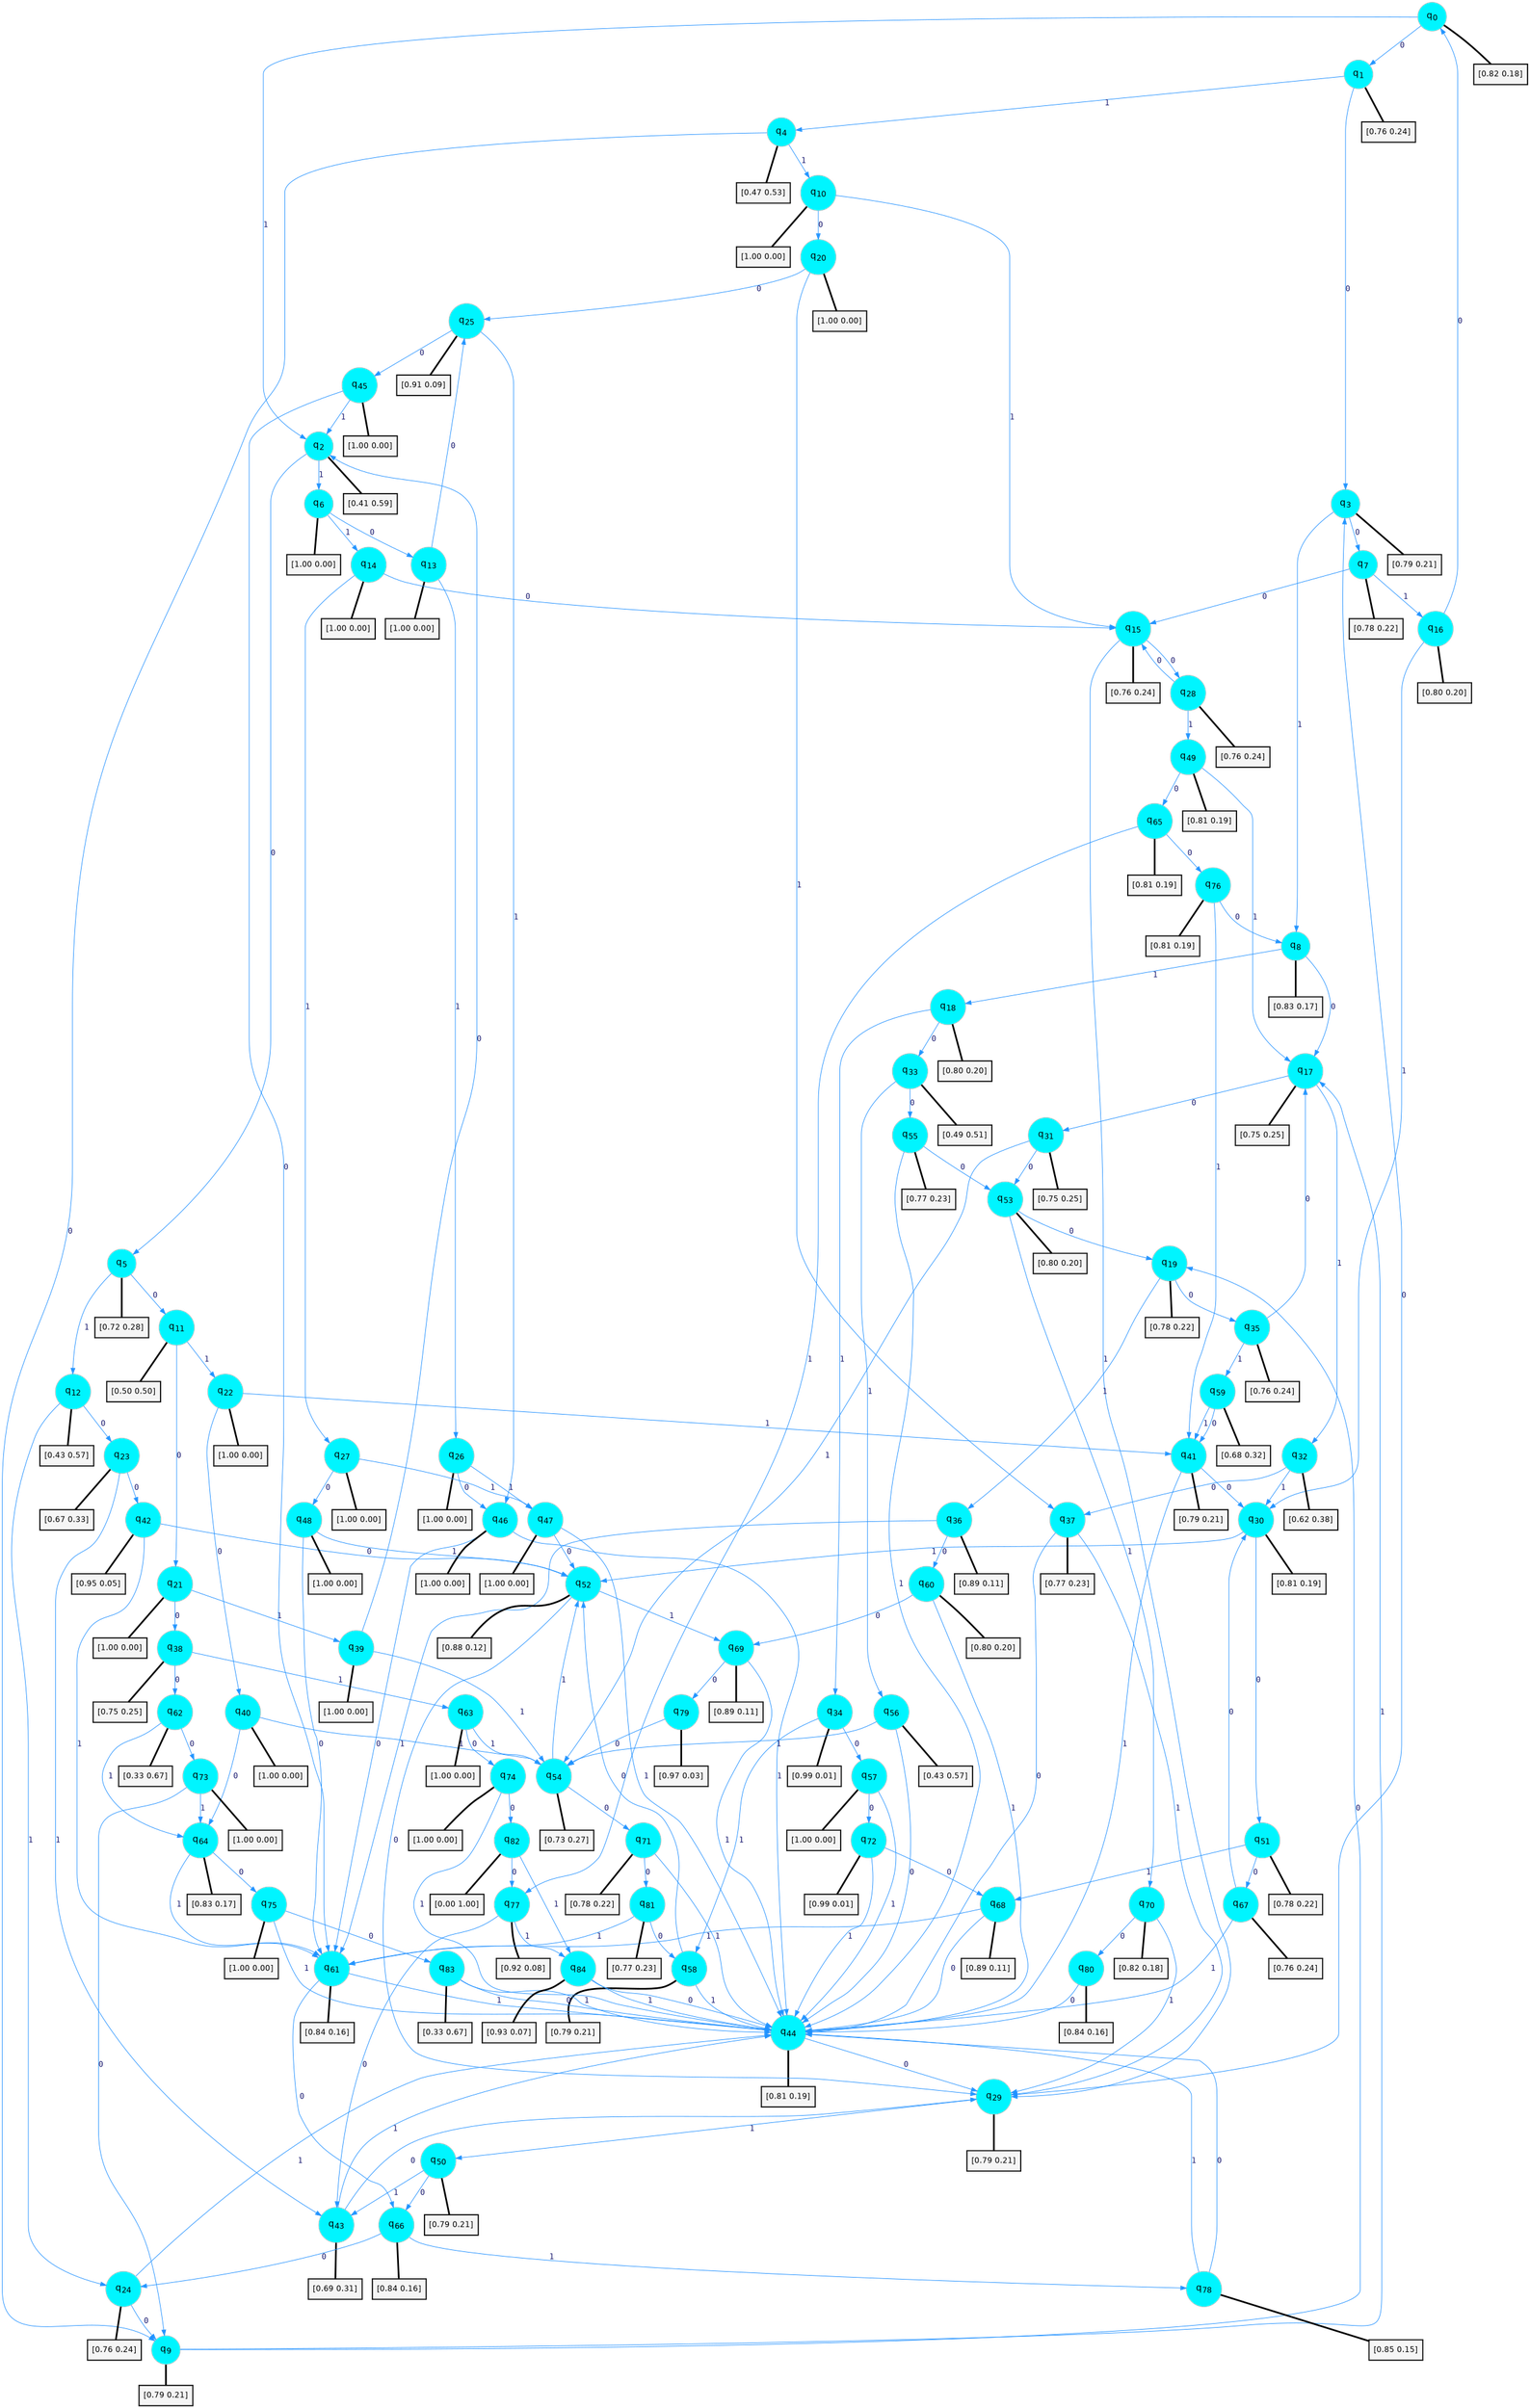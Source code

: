 digraph G {
graph [
bgcolor=transparent, dpi=300, rankdir=TD, size="40,25"];
node [
color=gray, fillcolor=turquoise1, fontcolor=black, fontname=Helvetica, fontsize=16, fontweight=bold, shape=circle, style=filled];
edge [
arrowsize=1, color=dodgerblue1, fontcolor=midnightblue, fontname=courier, fontweight=bold, penwidth=1, style=solid, weight=20];
0[label=<q<SUB>0</SUB>>];
1[label=<q<SUB>1</SUB>>];
2[label=<q<SUB>2</SUB>>];
3[label=<q<SUB>3</SUB>>];
4[label=<q<SUB>4</SUB>>];
5[label=<q<SUB>5</SUB>>];
6[label=<q<SUB>6</SUB>>];
7[label=<q<SUB>7</SUB>>];
8[label=<q<SUB>8</SUB>>];
9[label=<q<SUB>9</SUB>>];
10[label=<q<SUB>10</SUB>>];
11[label=<q<SUB>11</SUB>>];
12[label=<q<SUB>12</SUB>>];
13[label=<q<SUB>13</SUB>>];
14[label=<q<SUB>14</SUB>>];
15[label=<q<SUB>15</SUB>>];
16[label=<q<SUB>16</SUB>>];
17[label=<q<SUB>17</SUB>>];
18[label=<q<SUB>18</SUB>>];
19[label=<q<SUB>19</SUB>>];
20[label=<q<SUB>20</SUB>>];
21[label=<q<SUB>21</SUB>>];
22[label=<q<SUB>22</SUB>>];
23[label=<q<SUB>23</SUB>>];
24[label=<q<SUB>24</SUB>>];
25[label=<q<SUB>25</SUB>>];
26[label=<q<SUB>26</SUB>>];
27[label=<q<SUB>27</SUB>>];
28[label=<q<SUB>28</SUB>>];
29[label=<q<SUB>29</SUB>>];
30[label=<q<SUB>30</SUB>>];
31[label=<q<SUB>31</SUB>>];
32[label=<q<SUB>32</SUB>>];
33[label=<q<SUB>33</SUB>>];
34[label=<q<SUB>34</SUB>>];
35[label=<q<SUB>35</SUB>>];
36[label=<q<SUB>36</SUB>>];
37[label=<q<SUB>37</SUB>>];
38[label=<q<SUB>38</SUB>>];
39[label=<q<SUB>39</SUB>>];
40[label=<q<SUB>40</SUB>>];
41[label=<q<SUB>41</SUB>>];
42[label=<q<SUB>42</SUB>>];
43[label=<q<SUB>43</SUB>>];
44[label=<q<SUB>44</SUB>>];
45[label=<q<SUB>45</SUB>>];
46[label=<q<SUB>46</SUB>>];
47[label=<q<SUB>47</SUB>>];
48[label=<q<SUB>48</SUB>>];
49[label=<q<SUB>49</SUB>>];
50[label=<q<SUB>50</SUB>>];
51[label=<q<SUB>51</SUB>>];
52[label=<q<SUB>52</SUB>>];
53[label=<q<SUB>53</SUB>>];
54[label=<q<SUB>54</SUB>>];
55[label=<q<SUB>55</SUB>>];
56[label=<q<SUB>56</SUB>>];
57[label=<q<SUB>57</SUB>>];
58[label=<q<SUB>58</SUB>>];
59[label=<q<SUB>59</SUB>>];
60[label=<q<SUB>60</SUB>>];
61[label=<q<SUB>61</SUB>>];
62[label=<q<SUB>62</SUB>>];
63[label=<q<SUB>63</SUB>>];
64[label=<q<SUB>64</SUB>>];
65[label=<q<SUB>65</SUB>>];
66[label=<q<SUB>66</SUB>>];
67[label=<q<SUB>67</SUB>>];
68[label=<q<SUB>68</SUB>>];
69[label=<q<SUB>69</SUB>>];
70[label=<q<SUB>70</SUB>>];
71[label=<q<SUB>71</SUB>>];
72[label=<q<SUB>72</SUB>>];
73[label=<q<SUB>73</SUB>>];
74[label=<q<SUB>74</SUB>>];
75[label=<q<SUB>75</SUB>>];
76[label=<q<SUB>76</SUB>>];
77[label=<q<SUB>77</SUB>>];
78[label=<q<SUB>78</SUB>>];
79[label=<q<SUB>79</SUB>>];
80[label=<q<SUB>80</SUB>>];
81[label=<q<SUB>81</SUB>>];
82[label=<q<SUB>82</SUB>>];
83[label=<q<SUB>83</SUB>>];
84[label=<q<SUB>84</SUB>>];
85[label="[0.82 0.18]", shape=box,fontcolor=black, fontname=Helvetica, fontsize=14, penwidth=2, fillcolor=whitesmoke,color=black];
86[label="[0.76 0.24]", shape=box,fontcolor=black, fontname=Helvetica, fontsize=14, penwidth=2, fillcolor=whitesmoke,color=black];
87[label="[0.41 0.59]", shape=box,fontcolor=black, fontname=Helvetica, fontsize=14, penwidth=2, fillcolor=whitesmoke,color=black];
88[label="[0.79 0.21]", shape=box,fontcolor=black, fontname=Helvetica, fontsize=14, penwidth=2, fillcolor=whitesmoke,color=black];
89[label="[0.47 0.53]", shape=box,fontcolor=black, fontname=Helvetica, fontsize=14, penwidth=2, fillcolor=whitesmoke,color=black];
90[label="[0.72 0.28]", shape=box,fontcolor=black, fontname=Helvetica, fontsize=14, penwidth=2, fillcolor=whitesmoke,color=black];
91[label="[1.00 0.00]", shape=box,fontcolor=black, fontname=Helvetica, fontsize=14, penwidth=2, fillcolor=whitesmoke,color=black];
92[label="[0.78 0.22]", shape=box,fontcolor=black, fontname=Helvetica, fontsize=14, penwidth=2, fillcolor=whitesmoke,color=black];
93[label="[0.83 0.17]", shape=box,fontcolor=black, fontname=Helvetica, fontsize=14, penwidth=2, fillcolor=whitesmoke,color=black];
94[label="[0.79 0.21]", shape=box,fontcolor=black, fontname=Helvetica, fontsize=14, penwidth=2, fillcolor=whitesmoke,color=black];
95[label="[1.00 0.00]", shape=box,fontcolor=black, fontname=Helvetica, fontsize=14, penwidth=2, fillcolor=whitesmoke,color=black];
96[label="[0.50 0.50]", shape=box,fontcolor=black, fontname=Helvetica, fontsize=14, penwidth=2, fillcolor=whitesmoke,color=black];
97[label="[0.43 0.57]", shape=box,fontcolor=black, fontname=Helvetica, fontsize=14, penwidth=2, fillcolor=whitesmoke,color=black];
98[label="[1.00 0.00]", shape=box,fontcolor=black, fontname=Helvetica, fontsize=14, penwidth=2, fillcolor=whitesmoke,color=black];
99[label="[1.00 0.00]", shape=box,fontcolor=black, fontname=Helvetica, fontsize=14, penwidth=2, fillcolor=whitesmoke,color=black];
100[label="[0.76 0.24]", shape=box,fontcolor=black, fontname=Helvetica, fontsize=14, penwidth=2, fillcolor=whitesmoke,color=black];
101[label="[0.80 0.20]", shape=box,fontcolor=black, fontname=Helvetica, fontsize=14, penwidth=2, fillcolor=whitesmoke,color=black];
102[label="[0.75 0.25]", shape=box,fontcolor=black, fontname=Helvetica, fontsize=14, penwidth=2, fillcolor=whitesmoke,color=black];
103[label="[0.80 0.20]", shape=box,fontcolor=black, fontname=Helvetica, fontsize=14, penwidth=2, fillcolor=whitesmoke,color=black];
104[label="[0.78 0.22]", shape=box,fontcolor=black, fontname=Helvetica, fontsize=14, penwidth=2, fillcolor=whitesmoke,color=black];
105[label="[1.00 0.00]", shape=box,fontcolor=black, fontname=Helvetica, fontsize=14, penwidth=2, fillcolor=whitesmoke,color=black];
106[label="[1.00 0.00]", shape=box,fontcolor=black, fontname=Helvetica, fontsize=14, penwidth=2, fillcolor=whitesmoke,color=black];
107[label="[1.00 0.00]", shape=box,fontcolor=black, fontname=Helvetica, fontsize=14, penwidth=2, fillcolor=whitesmoke,color=black];
108[label="[0.67 0.33]", shape=box,fontcolor=black, fontname=Helvetica, fontsize=14, penwidth=2, fillcolor=whitesmoke,color=black];
109[label="[0.76 0.24]", shape=box,fontcolor=black, fontname=Helvetica, fontsize=14, penwidth=2, fillcolor=whitesmoke,color=black];
110[label="[0.91 0.09]", shape=box,fontcolor=black, fontname=Helvetica, fontsize=14, penwidth=2, fillcolor=whitesmoke,color=black];
111[label="[1.00 0.00]", shape=box,fontcolor=black, fontname=Helvetica, fontsize=14, penwidth=2, fillcolor=whitesmoke,color=black];
112[label="[1.00 0.00]", shape=box,fontcolor=black, fontname=Helvetica, fontsize=14, penwidth=2, fillcolor=whitesmoke,color=black];
113[label="[0.76 0.24]", shape=box,fontcolor=black, fontname=Helvetica, fontsize=14, penwidth=2, fillcolor=whitesmoke,color=black];
114[label="[0.79 0.21]", shape=box,fontcolor=black, fontname=Helvetica, fontsize=14, penwidth=2, fillcolor=whitesmoke,color=black];
115[label="[0.81 0.19]", shape=box,fontcolor=black, fontname=Helvetica, fontsize=14, penwidth=2, fillcolor=whitesmoke,color=black];
116[label="[0.75 0.25]", shape=box,fontcolor=black, fontname=Helvetica, fontsize=14, penwidth=2, fillcolor=whitesmoke,color=black];
117[label="[0.62 0.38]", shape=box,fontcolor=black, fontname=Helvetica, fontsize=14, penwidth=2, fillcolor=whitesmoke,color=black];
118[label="[0.49 0.51]", shape=box,fontcolor=black, fontname=Helvetica, fontsize=14, penwidth=2, fillcolor=whitesmoke,color=black];
119[label="[0.99 0.01]", shape=box,fontcolor=black, fontname=Helvetica, fontsize=14, penwidth=2, fillcolor=whitesmoke,color=black];
120[label="[0.76 0.24]", shape=box,fontcolor=black, fontname=Helvetica, fontsize=14, penwidth=2, fillcolor=whitesmoke,color=black];
121[label="[0.89 0.11]", shape=box,fontcolor=black, fontname=Helvetica, fontsize=14, penwidth=2, fillcolor=whitesmoke,color=black];
122[label="[0.77 0.23]", shape=box,fontcolor=black, fontname=Helvetica, fontsize=14, penwidth=2, fillcolor=whitesmoke,color=black];
123[label="[0.75 0.25]", shape=box,fontcolor=black, fontname=Helvetica, fontsize=14, penwidth=2, fillcolor=whitesmoke,color=black];
124[label="[1.00 0.00]", shape=box,fontcolor=black, fontname=Helvetica, fontsize=14, penwidth=2, fillcolor=whitesmoke,color=black];
125[label="[1.00 0.00]", shape=box,fontcolor=black, fontname=Helvetica, fontsize=14, penwidth=2, fillcolor=whitesmoke,color=black];
126[label="[0.79 0.21]", shape=box,fontcolor=black, fontname=Helvetica, fontsize=14, penwidth=2, fillcolor=whitesmoke,color=black];
127[label="[0.95 0.05]", shape=box,fontcolor=black, fontname=Helvetica, fontsize=14, penwidth=2, fillcolor=whitesmoke,color=black];
128[label="[0.69 0.31]", shape=box,fontcolor=black, fontname=Helvetica, fontsize=14, penwidth=2, fillcolor=whitesmoke,color=black];
129[label="[0.81 0.19]", shape=box,fontcolor=black, fontname=Helvetica, fontsize=14, penwidth=2, fillcolor=whitesmoke,color=black];
130[label="[1.00 0.00]", shape=box,fontcolor=black, fontname=Helvetica, fontsize=14, penwidth=2, fillcolor=whitesmoke,color=black];
131[label="[1.00 0.00]", shape=box,fontcolor=black, fontname=Helvetica, fontsize=14, penwidth=2, fillcolor=whitesmoke,color=black];
132[label="[1.00 0.00]", shape=box,fontcolor=black, fontname=Helvetica, fontsize=14, penwidth=2, fillcolor=whitesmoke,color=black];
133[label="[1.00 0.00]", shape=box,fontcolor=black, fontname=Helvetica, fontsize=14, penwidth=2, fillcolor=whitesmoke,color=black];
134[label="[0.81 0.19]", shape=box,fontcolor=black, fontname=Helvetica, fontsize=14, penwidth=2, fillcolor=whitesmoke,color=black];
135[label="[0.79 0.21]", shape=box,fontcolor=black, fontname=Helvetica, fontsize=14, penwidth=2, fillcolor=whitesmoke,color=black];
136[label="[0.78 0.22]", shape=box,fontcolor=black, fontname=Helvetica, fontsize=14, penwidth=2, fillcolor=whitesmoke,color=black];
137[label="[0.88 0.12]", shape=box,fontcolor=black, fontname=Helvetica, fontsize=14, penwidth=2, fillcolor=whitesmoke,color=black];
138[label="[0.80 0.20]", shape=box,fontcolor=black, fontname=Helvetica, fontsize=14, penwidth=2, fillcolor=whitesmoke,color=black];
139[label="[0.73 0.27]", shape=box,fontcolor=black, fontname=Helvetica, fontsize=14, penwidth=2, fillcolor=whitesmoke,color=black];
140[label="[0.77 0.23]", shape=box,fontcolor=black, fontname=Helvetica, fontsize=14, penwidth=2, fillcolor=whitesmoke,color=black];
141[label="[0.43 0.57]", shape=box,fontcolor=black, fontname=Helvetica, fontsize=14, penwidth=2, fillcolor=whitesmoke,color=black];
142[label="[1.00 0.00]", shape=box,fontcolor=black, fontname=Helvetica, fontsize=14, penwidth=2, fillcolor=whitesmoke,color=black];
143[label="[0.79 0.21]", shape=box,fontcolor=black, fontname=Helvetica, fontsize=14, penwidth=2, fillcolor=whitesmoke,color=black];
144[label="[0.68 0.32]", shape=box,fontcolor=black, fontname=Helvetica, fontsize=14, penwidth=2, fillcolor=whitesmoke,color=black];
145[label="[0.80 0.20]", shape=box,fontcolor=black, fontname=Helvetica, fontsize=14, penwidth=2, fillcolor=whitesmoke,color=black];
146[label="[0.84 0.16]", shape=box,fontcolor=black, fontname=Helvetica, fontsize=14, penwidth=2, fillcolor=whitesmoke,color=black];
147[label="[0.33 0.67]", shape=box,fontcolor=black, fontname=Helvetica, fontsize=14, penwidth=2, fillcolor=whitesmoke,color=black];
148[label="[1.00 0.00]", shape=box,fontcolor=black, fontname=Helvetica, fontsize=14, penwidth=2, fillcolor=whitesmoke,color=black];
149[label="[0.83 0.17]", shape=box,fontcolor=black, fontname=Helvetica, fontsize=14, penwidth=2, fillcolor=whitesmoke,color=black];
150[label="[0.81 0.19]", shape=box,fontcolor=black, fontname=Helvetica, fontsize=14, penwidth=2, fillcolor=whitesmoke,color=black];
151[label="[0.84 0.16]", shape=box,fontcolor=black, fontname=Helvetica, fontsize=14, penwidth=2, fillcolor=whitesmoke,color=black];
152[label="[0.76 0.24]", shape=box,fontcolor=black, fontname=Helvetica, fontsize=14, penwidth=2, fillcolor=whitesmoke,color=black];
153[label="[0.89 0.11]", shape=box,fontcolor=black, fontname=Helvetica, fontsize=14, penwidth=2, fillcolor=whitesmoke,color=black];
154[label="[0.89 0.11]", shape=box,fontcolor=black, fontname=Helvetica, fontsize=14, penwidth=2, fillcolor=whitesmoke,color=black];
155[label="[0.82 0.18]", shape=box,fontcolor=black, fontname=Helvetica, fontsize=14, penwidth=2, fillcolor=whitesmoke,color=black];
156[label="[0.78 0.22]", shape=box,fontcolor=black, fontname=Helvetica, fontsize=14, penwidth=2, fillcolor=whitesmoke,color=black];
157[label="[0.99 0.01]", shape=box,fontcolor=black, fontname=Helvetica, fontsize=14, penwidth=2, fillcolor=whitesmoke,color=black];
158[label="[1.00 0.00]", shape=box,fontcolor=black, fontname=Helvetica, fontsize=14, penwidth=2, fillcolor=whitesmoke,color=black];
159[label="[1.00 0.00]", shape=box,fontcolor=black, fontname=Helvetica, fontsize=14, penwidth=2, fillcolor=whitesmoke,color=black];
160[label="[1.00 0.00]", shape=box,fontcolor=black, fontname=Helvetica, fontsize=14, penwidth=2, fillcolor=whitesmoke,color=black];
161[label="[0.81 0.19]", shape=box,fontcolor=black, fontname=Helvetica, fontsize=14, penwidth=2, fillcolor=whitesmoke,color=black];
162[label="[0.92 0.08]", shape=box,fontcolor=black, fontname=Helvetica, fontsize=14, penwidth=2, fillcolor=whitesmoke,color=black];
163[label="[0.85 0.15]", shape=box,fontcolor=black, fontname=Helvetica, fontsize=14, penwidth=2, fillcolor=whitesmoke,color=black];
164[label="[0.97 0.03]", shape=box,fontcolor=black, fontname=Helvetica, fontsize=14, penwidth=2, fillcolor=whitesmoke,color=black];
165[label="[0.84 0.16]", shape=box,fontcolor=black, fontname=Helvetica, fontsize=14, penwidth=2, fillcolor=whitesmoke,color=black];
166[label="[0.77 0.23]", shape=box,fontcolor=black, fontname=Helvetica, fontsize=14, penwidth=2, fillcolor=whitesmoke,color=black];
167[label="[0.00 1.00]", shape=box,fontcolor=black, fontname=Helvetica, fontsize=14, penwidth=2, fillcolor=whitesmoke,color=black];
168[label="[0.33 0.67]", shape=box,fontcolor=black, fontname=Helvetica, fontsize=14, penwidth=2, fillcolor=whitesmoke,color=black];
169[label="[0.93 0.07]", shape=box,fontcolor=black, fontname=Helvetica, fontsize=14, penwidth=2, fillcolor=whitesmoke,color=black];
0->1 [label=0];
0->2 [label=1];
0->85 [arrowhead=none, penwidth=3,color=black];
1->3 [label=0];
1->4 [label=1];
1->86 [arrowhead=none, penwidth=3,color=black];
2->5 [label=0];
2->6 [label=1];
2->87 [arrowhead=none, penwidth=3,color=black];
3->7 [label=0];
3->8 [label=1];
3->88 [arrowhead=none, penwidth=3,color=black];
4->9 [label=0];
4->10 [label=1];
4->89 [arrowhead=none, penwidth=3,color=black];
5->11 [label=0];
5->12 [label=1];
5->90 [arrowhead=none, penwidth=3,color=black];
6->13 [label=0];
6->14 [label=1];
6->91 [arrowhead=none, penwidth=3,color=black];
7->15 [label=0];
7->16 [label=1];
7->92 [arrowhead=none, penwidth=3,color=black];
8->17 [label=0];
8->18 [label=1];
8->93 [arrowhead=none, penwidth=3,color=black];
9->19 [label=0];
9->17 [label=1];
9->94 [arrowhead=none, penwidth=3,color=black];
10->20 [label=0];
10->15 [label=1];
10->95 [arrowhead=none, penwidth=3,color=black];
11->21 [label=0];
11->22 [label=1];
11->96 [arrowhead=none, penwidth=3,color=black];
12->23 [label=0];
12->24 [label=1];
12->97 [arrowhead=none, penwidth=3,color=black];
13->25 [label=0];
13->26 [label=1];
13->98 [arrowhead=none, penwidth=3,color=black];
14->15 [label=0];
14->27 [label=1];
14->99 [arrowhead=none, penwidth=3,color=black];
15->28 [label=0];
15->29 [label=1];
15->100 [arrowhead=none, penwidth=3,color=black];
16->0 [label=0];
16->30 [label=1];
16->101 [arrowhead=none, penwidth=3,color=black];
17->31 [label=0];
17->32 [label=1];
17->102 [arrowhead=none, penwidth=3,color=black];
18->33 [label=0];
18->34 [label=1];
18->103 [arrowhead=none, penwidth=3,color=black];
19->35 [label=0];
19->36 [label=1];
19->104 [arrowhead=none, penwidth=3,color=black];
20->25 [label=0];
20->37 [label=1];
20->105 [arrowhead=none, penwidth=3,color=black];
21->38 [label=0];
21->39 [label=1];
21->106 [arrowhead=none, penwidth=3,color=black];
22->40 [label=0];
22->41 [label=1];
22->107 [arrowhead=none, penwidth=3,color=black];
23->42 [label=0];
23->43 [label=1];
23->108 [arrowhead=none, penwidth=3,color=black];
24->9 [label=0];
24->44 [label=1];
24->109 [arrowhead=none, penwidth=3,color=black];
25->45 [label=0];
25->46 [label=1];
25->110 [arrowhead=none, penwidth=3,color=black];
26->46 [label=0];
26->47 [label=1];
26->111 [arrowhead=none, penwidth=3,color=black];
27->48 [label=0];
27->47 [label=1];
27->112 [arrowhead=none, penwidth=3,color=black];
28->15 [label=0];
28->49 [label=1];
28->113 [arrowhead=none, penwidth=3,color=black];
29->3 [label=0];
29->50 [label=1];
29->114 [arrowhead=none, penwidth=3,color=black];
30->51 [label=0];
30->52 [label=1];
30->115 [arrowhead=none, penwidth=3,color=black];
31->53 [label=0];
31->54 [label=1];
31->116 [arrowhead=none, penwidth=3,color=black];
32->37 [label=0];
32->30 [label=1];
32->117 [arrowhead=none, penwidth=3,color=black];
33->55 [label=0];
33->56 [label=1];
33->118 [arrowhead=none, penwidth=3,color=black];
34->57 [label=0];
34->58 [label=1];
34->119 [arrowhead=none, penwidth=3,color=black];
35->17 [label=0];
35->59 [label=1];
35->120 [arrowhead=none, penwidth=3,color=black];
36->60 [label=0];
36->61 [label=1];
36->121 [arrowhead=none, penwidth=3,color=black];
37->44 [label=0];
37->29 [label=1];
37->122 [arrowhead=none, penwidth=3,color=black];
38->62 [label=0];
38->63 [label=1];
38->123 [arrowhead=none, penwidth=3,color=black];
39->2 [label=0];
39->54 [label=1];
39->124 [arrowhead=none, penwidth=3,color=black];
40->64 [label=0];
40->54 [label=1];
40->125 [arrowhead=none, penwidth=3,color=black];
41->30 [label=0];
41->44 [label=1];
41->126 [arrowhead=none, penwidth=3,color=black];
42->52 [label=0];
42->61 [label=1];
42->127 [arrowhead=none, penwidth=3,color=black];
43->29 [label=0];
43->44 [label=1];
43->128 [arrowhead=none, penwidth=3,color=black];
44->29 [label=0];
44->129 [arrowhead=none, penwidth=3,color=black];
45->61 [label=0];
45->2 [label=1];
45->130 [arrowhead=none, penwidth=3,color=black];
46->61 [label=0];
46->44 [label=1];
46->131 [arrowhead=none, penwidth=3,color=black];
47->52 [label=0];
47->44 [label=1];
47->132 [arrowhead=none, penwidth=3,color=black];
48->61 [label=0];
48->52 [label=1];
48->133 [arrowhead=none, penwidth=3,color=black];
49->65 [label=0];
49->17 [label=1];
49->134 [arrowhead=none, penwidth=3,color=black];
50->66 [label=0];
50->43 [label=1];
50->135 [arrowhead=none, penwidth=3,color=black];
51->67 [label=0];
51->68 [label=1];
51->136 [arrowhead=none, penwidth=3,color=black];
52->29 [label=0];
52->69 [label=1];
52->137 [arrowhead=none, penwidth=3,color=black];
53->19 [label=0];
53->70 [label=1];
53->138 [arrowhead=none, penwidth=3,color=black];
54->71 [label=0];
54->52 [label=1];
54->139 [arrowhead=none, penwidth=3,color=black];
55->53 [label=0];
55->44 [label=1];
55->140 [arrowhead=none, penwidth=3,color=black];
56->44 [label=0];
56->54 [label=1];
56->141 [arrowhead=none, penwidth=3,color=black];
57->72 [label=0];
57->44 [label=1];
57->142 [arrowhead=none, penwidth=3,color=black];
58->52 [label=0];
58->44 [label=1];
58->143 [arrowhead=none, penwidth=3,color=black];
59->41 [label=0];
59->41 [label=1];
59->144 [arrowhead=none, penwidth=3,color=black];
60->69 [label=0];
60->44 [label=1];
60->145 [arrowhead=none, penwidth=3,color=black];
61->66 [label=0];
61->44 [label=1];
61->146 [arrowhead=none, penwidth=3,color=black];
62->73 [label=0];
62->64 [label=1];
62->147 [arrowhead=none, penwidth=3,color=black];
63->74 [label=0];
63->54 [label=1];
63->148 [arrowhead=none, penwidth=3,color=black];
64->75 [label=0];
64->61 [label=1];
64->149 [arrowhead=none, penwidth=3,color=black];
65->76 [label=0];
65->77 [label=1];
65->150 [arrowhead=none, penwidth=3,color=black];
66->24 [label=0];
66->78 [label=1];
66->151 [arrowhead=none, penwidth=3,color=black];
67->30 [label=0];
67->44 [label=1];
67->152 [arrowhead=none, penwidth=3,color=black];
68->44 [label=0];
68->61 [label=1];
68->153 [arrowhead=none, penwidth=3,color=black];
69->79 [label=0];
69->44 [label=1];
69->154 [arrowhead=none, penwidth=3,color=black];
70->80 [label=0];
70->29 [label=1];
70->155 [arrowhead=none, penwidth=3,color=black];
71->81 [label=0];
71->44 [label=1];
71->156 [arrowhead=none, penwidth=3,color=black];
72->68 [label=0];
72->44 [label=1];
72->157 [arrowhead=none, penwidth=3,color=black];
73->9 [label=0];
73->64 [label=1];
73->158 [arrowhead=none, penwidth=3,color=black];
74->82 [label=0];
74->44 [label=1];
74->159 [arrowhead=none, penwidth=3,color=black];
75->83 [label=0];
75->44 [label=1];
75->160 [arrowhead=none, penwidth=3,color=black];
76->8 [label=0];
76->41 [label=1];
76->161 [arrowhead=none, penwidth=3,color=black];
77->43 [label=0];
77->84 [label=1];
77->162 [arrowhead=none, penwidth=3,color=black];
78->44 [label=0];
78->44 [label=1];
78->163 [arrowhead=none, penwidth=3,color=black];
79->54 [label=0];
79->164 [arrowhead=none, penwidth=3,color=black];
80->44 [label=0];
80->165 [arrowhead=none, penwidth=3,color=black];
81->58 [label=0];
81->61 [label=1];
81->166 [arrowhead=none, penwidth=3,color=black];
82->77 [label=0];
82->84 [label=1];
82->167 [arrowhead=none, penwidth=3,color=black];
83->44 [label=0];
83->44 [label=1];
83->168 [arrowhead=none, penwidth=3,color=black];
84->44 [label=0];
84->44 [label=1];
84->169 [arrowhead=none, penwidth=3,color=black];
}
